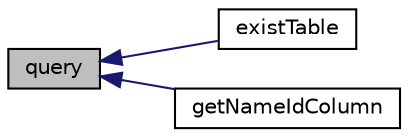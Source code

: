 digraph "query"
{
  edge [fontname="Helvetica",fontsize="10",labelfontname="Helvetica",labelfontsize="10"];
  node [fontname="Helvetica",fontsize="10",shape=record];
  rankdir="LR";
  Node57 [label="query",height=0.2,width=0.4,color="black", fillcolor="grey75", style="filled", fontcolor="black"];
  Node57 -> Node58 [dir="back",color="midnightblue",fontsize="10",style="solid",fontname="Helvetica"];
  Node58 [label="existTable",height=0.2,width=0.4,color="black", fillcolor="white", style="filled",URL="$class_my_sql_conection.html#a421b3316d3ece1b6d8ba968488939ff9"];
  Node57 -> Node59 [dir="back",color="midnightblue",fontsize="10",style="solid",fontname="Helvetica"];
  Node59 [label="getNameIdColumn",height=0.2,width=0.4,color="black", fillcolor="white", style="filled",URL="$class_my_sql_conection.html#af40dd57b52816d36d041b95cc08dba05"];
}
